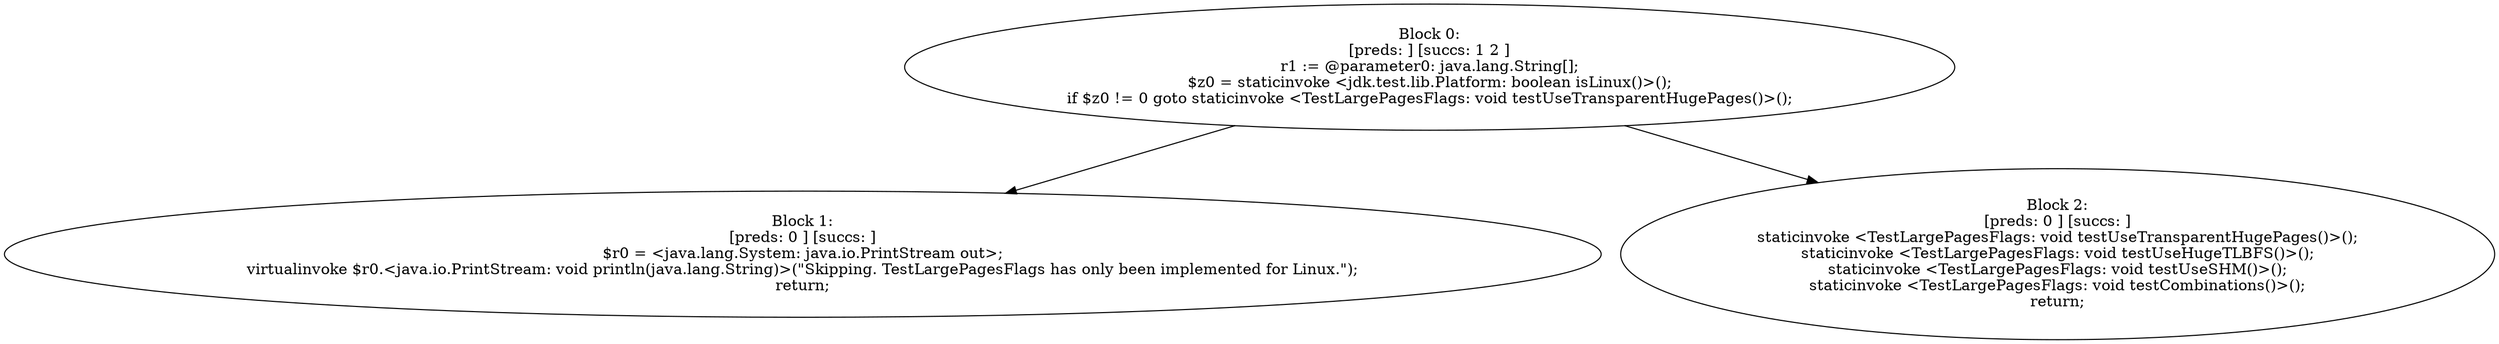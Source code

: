 digraph "unitGraph" {
    "Block 0:
[preds: ] [succs: 1 2 ]
r1 := @parameter0: java.lang.String[];
$z0 = staticinvoke <jdk.test.lib.Platform: boolean isLinux()>();
if $z0 != 0 goto staticinvoke <TestLargePagesFlags: void testUseTransparentHugePages()>();
"
    "Block 1:
[preds: 0 ] [succs: ]
$r0 = <java.lang.System: java.io.PrintStream out>;
virtualinvoke $r0.<java.io.PrintStream: void println(java.lang.String)>(\"Skipping. TestLargePagesFlags has only been implemented for Linux.\");
return;
"
    "Block 2:
[preds: 0 ] [succs: ]
staticinvoke <TestLargePagesFlags: void testUseTransparentHugePages()>();
staticinvoke <TestLargePagesFlags: void testUseHugeTLBFS()>();
staticinvoke <TestLargePagesFlags: void testUseSHM()>();
staticinvoke <TestLargePagesFlags: void testCombinations()>();
return;
"
    "Block 0:
[preds: ] [succs: 1 2 ]
r1 := @parameter0: java.lang.String[];
$z0 = staticinvoke <jdk.test.lib.Platform: boolean isLinux()>();
if $z0 != 0 goto staticinvoke <TestLargePagesFlags: void testUseTransparentHugePages()>();
"->"Block 1:
[preds: 0 ] [succs: ]
$r0 = <java.lang.System: java.io.PrintStream out>;
virtualinvoke $r0.<java.io.PrintStream: void println(java.lang.String)>(\"Skipping. TestLargePagesFlags has only been implemented for Linux.\");
return;
";
    "Block 0:
[preds: ] [succs: 1 2 ]
r1 := @parameter0: java.lang.String[];
$z0 = staticinvoke <jdk.test.lib.Platform: boolean isLinux()>();
if $z0 != 0 goto staticinvoke <TestLargePagesFlags: void testUseTransparentHugePages()>();
"->"Block 2:
[preds: 0 ] [succs: ]
staticinvoke <TestLargePagesFlags: void testUseTransparentHugePages()>();
staticinvoke <TestLargePagesFlags: void testUseHugeTLBFS()>();
staticinvoke <TestLargePagesFlags: void testUseSHM()>();
staticinvoke <TestLargePagesFlags: void testCombinations()>();
return;
";
}
